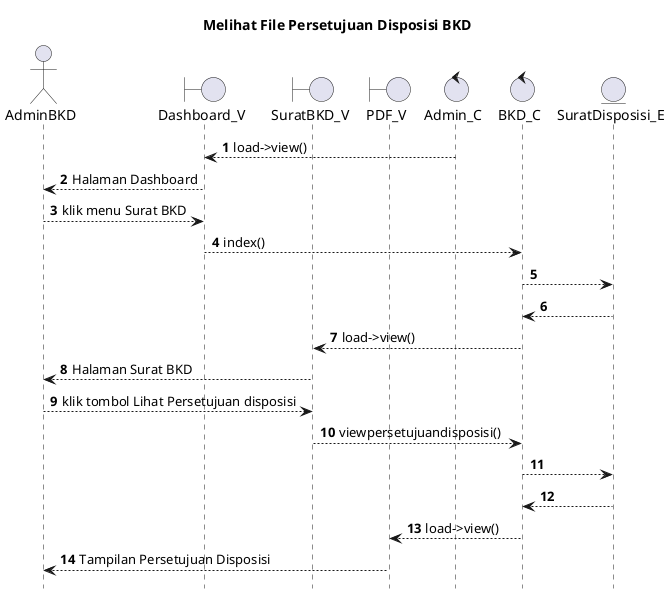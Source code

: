 @startuml

autonumber
hide footbox
title Melihat File Persetujuan Disposisi BKD

Actor AdminBKD
boundary Dashboard_V
boundary SuratBKD_V
boundary PDF_V
control Admin_C
control BKD_C
Entity SuratDisposisi_E

Admin_C --> Dashboard_V: load->view()
Dashboard_V --> AdminBKD: Halaman Dashboard
AdminBKD --> Dashboard_V: klik menu Surat BKD
Dashboard_V --> BKD_C: index()
BKD_C --> SuratDisposisi_E:
    
    SuratDisposisi_E --> BKD_C:
    BKD_C --> SuratBKD_V: load->view()
    SuratBKD_V --> AdminBKD: Halaman Surat BKD

AdminBKD --> SuratBKD_V: klik tombol Lihat Persetujuan disposisi
SuratBKD_V --> BKD_C: viewpersetujuandisposisi()
BKD_C --> SuratDisposisi_E:
   
    SuratDisposisi_E --> BKD_C:
    BKD_C --> PDF_V: load->view()
    PDF_V --> AdminBKD: Tampilan Persetujuan Disposisi

@enduml
